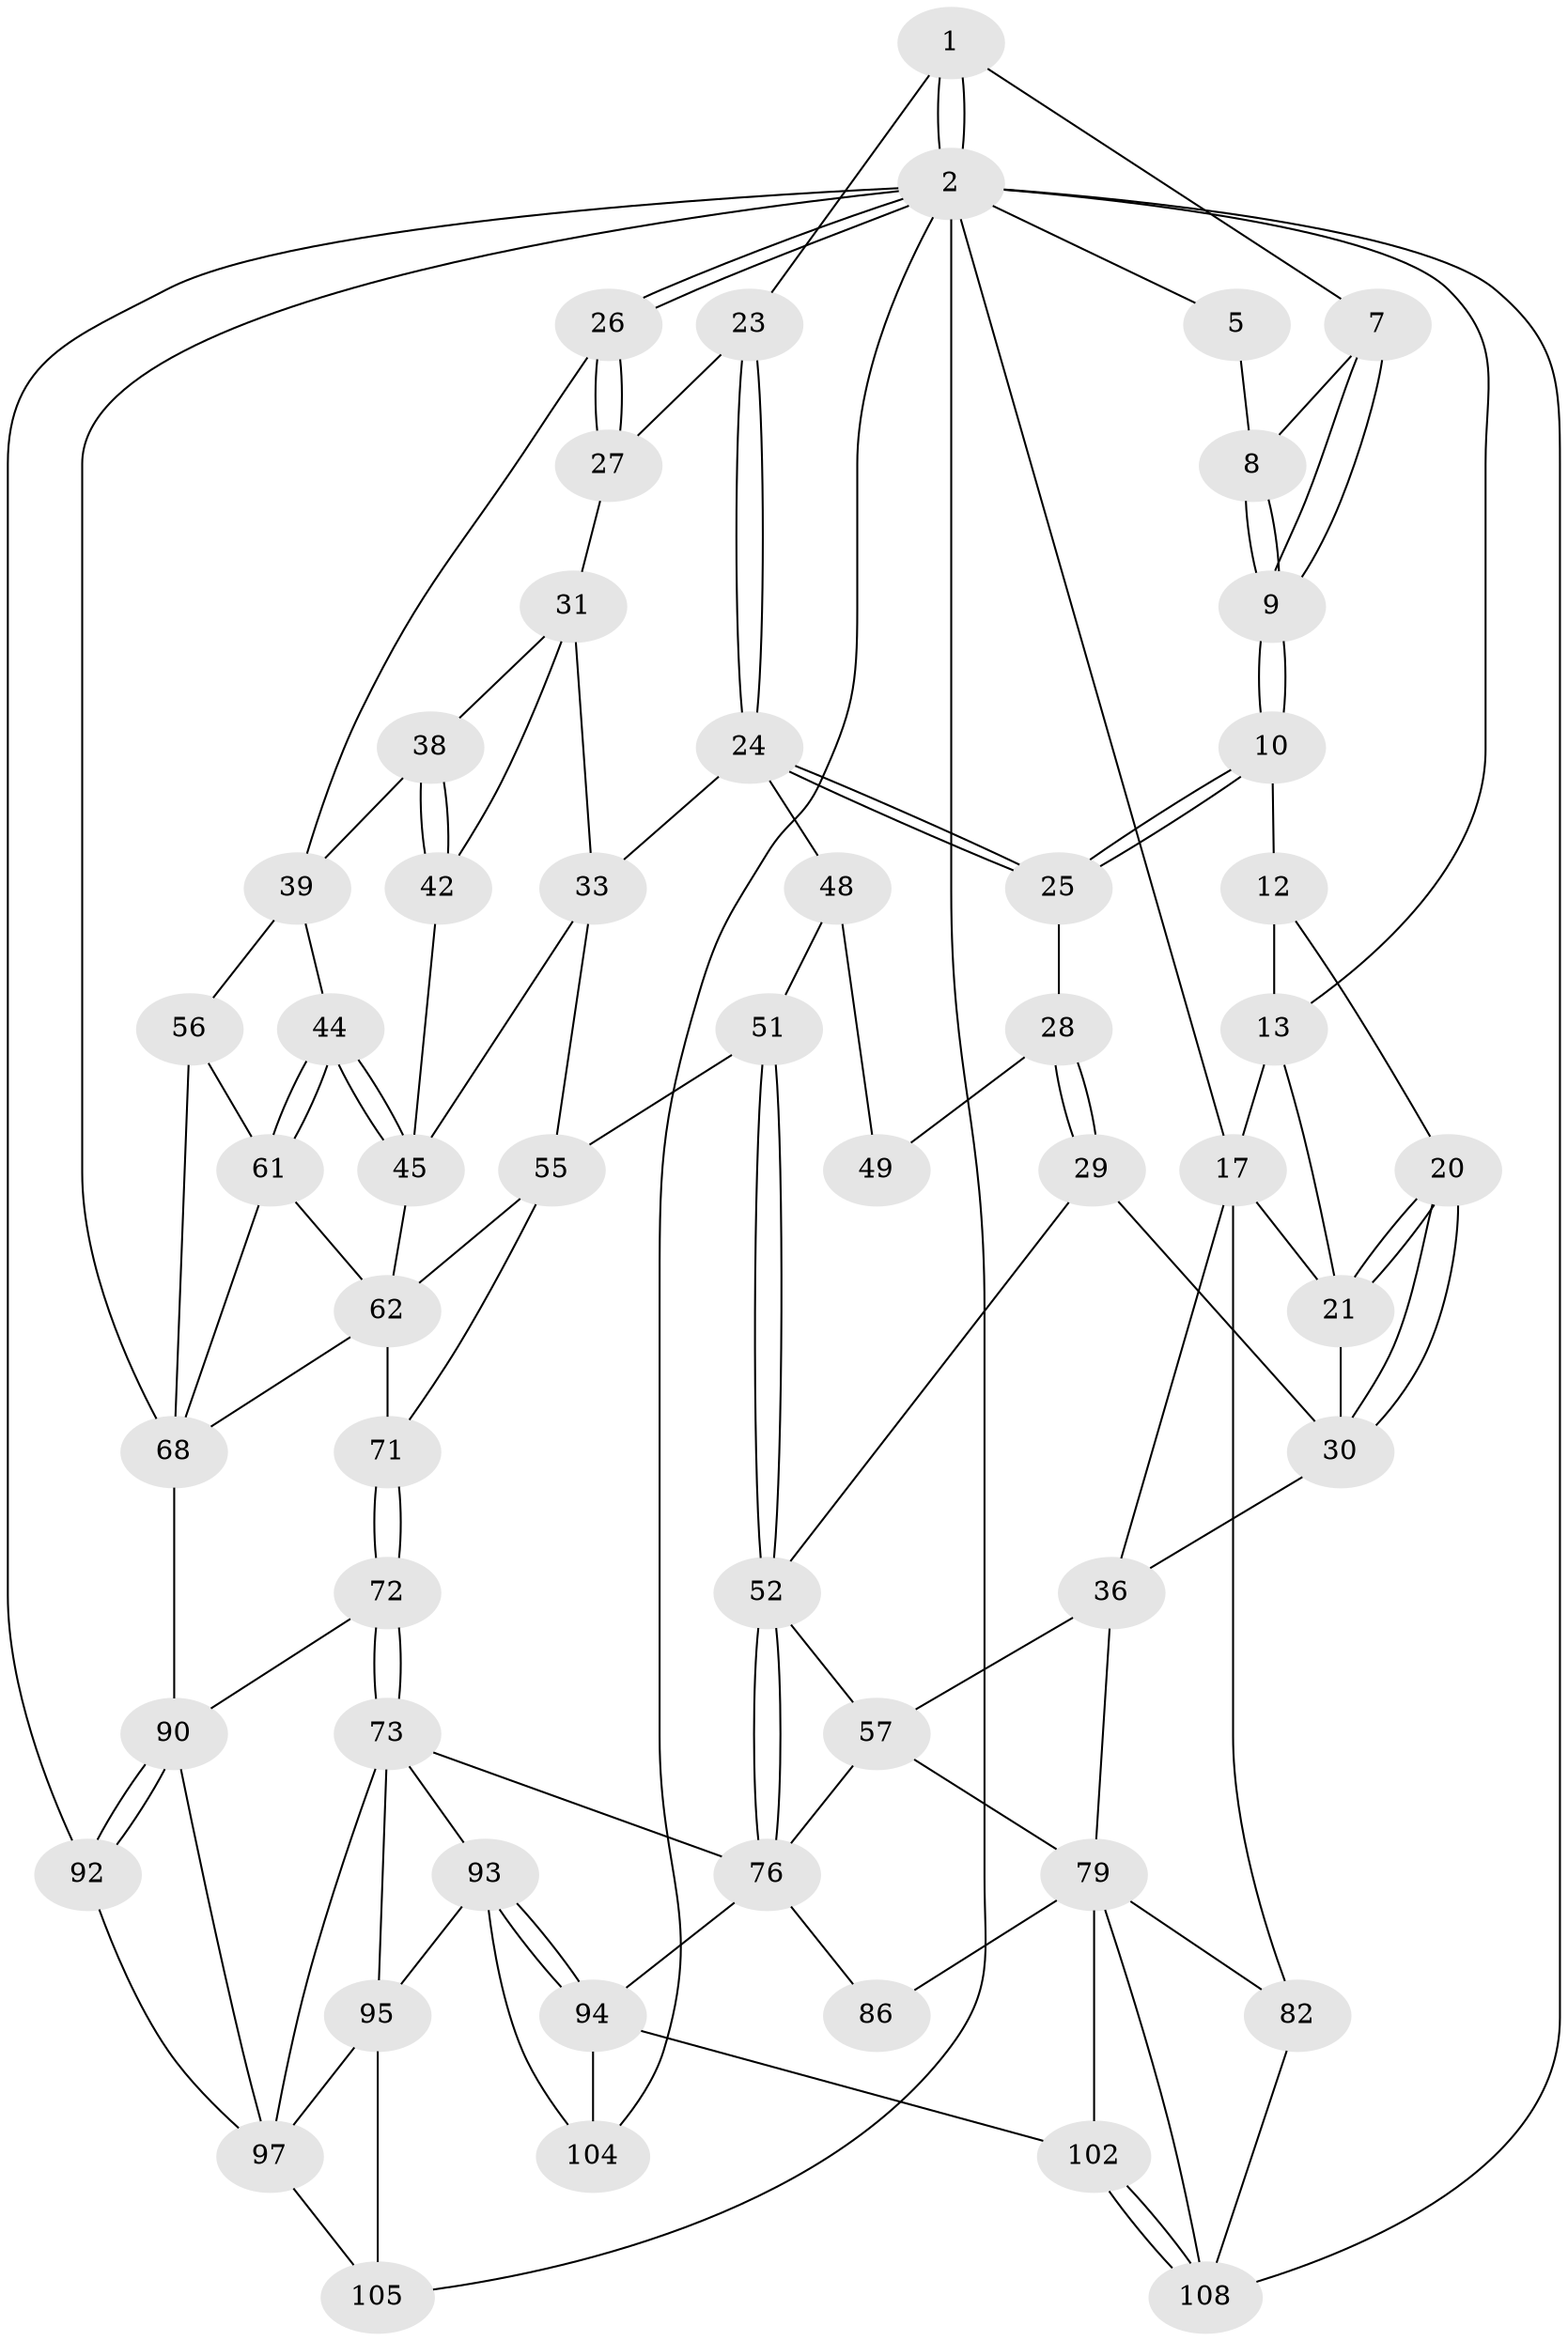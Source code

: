 // original degree distribution, {3: 0.01818181818181818, 6: 0.2636363636363636, 5: 0.43636363636363634, 4: 0.2818181818181818}
// Generated by graph-tools (version 1.1) at 2025/17/03/09/25 04:17:17]
// undirected, 55 vertices, 123 edges
graph export_dot {
graph [start="1"]
  node [color=gray90,style=filled];
  1 [pos="+0.6675169528867785+0",super="+6"];
  2 [pos="+1+0",super="+3+66"];
  5 [pos="+0.3875931770528941+0"];
  7 [pos="+0.5479558887805753+0.0715619446778835"];
  8 [pos="+0.4488643243949474+0"];
  9 [pos="+0.4910360387252536+0.10898860677891711"];
  10 [pos="+0.4826783901731997+0.1352897464356661",super="+11"];
  12 [pos="+0.37619685177887874+0.07945234015211361",super="+15"];
  13 [pos="+0.34880373283592325+0.0553701836260058",super="+14"];
  17 [pos="+0+0",super="+18+37"];
  20 [pos="+0.3520330744449311+0.2538963700828924"];
  21 [pos="+0.2719347023455878+0.16256760607135098",super="+22"];
  23 [pos="+0.6764105196897192+0.1171795227247191"];
  24 [pos="+0.6150074188919724+0.19663165528777546",super="+34"];
  25 [pos="+0.5308779929984838+0.19076813258513103"];
  26 [pos="+1+0"];
  27 [pos="+0.7504786042673908+0.14141463575976917"];
  28 [pos="+0.5064926122367771+0.22298382616755036"];
  29 [pos="+0.3917084640199657+0.3164719920061361"];
  30 [pos="+0.3544588746056439+0.27036812807850136",super="+35"];
  31 [pos="+0.7819020668118303+0.18616835648546295",super="+32"];
  33 [pos="+0.6658170966909254+0.3034164466767202",super="+54"];
  36 [pos="+0.019013896636365+0.36846160204781137",super="+59"];
  38 [pos="+0.8023659420221733+0.19921365052290785"];
  39 [pos="+0.8097916610450141+0.2024817681099082",super="+43+40"];
  42 [pos="+0.7489743806468987+0.35865021555305937"];
  44 [pos="+0.8342889220314241+0.3886920923374534"];
  45 [pos="+0.788731580968786+0.38460313771698945",super="+46"];
  48 [pos="+0.6317095866174197+0.2910776206857755",super="+50"];
  49 [pos="+0.5288467873222588+0.2827600461433195"];
  51 [pos="+0.48363492355163507+0.43839148691706464"];
  52 [pos="+0.4775631666715249+0.43911398849499117",super="+53"];
  55 [pos="+0.5987103834818187+0.484041188551361",super="+63"];
  56 [pos="+1+0.18003589425934488",super="+60"];
  57 [pos="+0.2941361975366897+0.47125446099852764",super="+58"];
  61 [pos="+0.8747171500654887+0.4482803614117067",super="+64"];
  62 [pos="+0.7494336862780141+0.45118226868087397",super="+65"];
  68 [pos="+1+0.6634847518912933",super="+69"];
  71 [pos="+0.6831165543876974+0.6261296949306516"];
  72 [pos="+0.6583056449656581+0.6819116061702368"];
  73 [pos="+0.6182698010979829+0.7087676688113316",super="+74"];
  76 [pos="+0.4564949381345929+0.6818476985246071",super="+77"];
  79 [pos="+0.12705597827743934+0.6833093158263822",super="+84+80"];
  82 [pos="+0.059818368682335206+0.7920299025170849"];
  86 [pos="+0.2916065590625836+0.7422359682317067"];
  90 [pos="+0.8280091035142695+0.7572570453365088",super="+91"];
  92 [pos="+0.9341600253500112+0.9455774406628873"];
  93 [pos="+0.4677821134058508+0.8368906849189354",super="+96"];
  94 [pos="+0.34182440540737485+0.8792050619065064",super="+101"];
  95 [pos="+0.5113979006193909+0.8827593851734941",super="+100"];
  97 [pos="+0.7610522343404048+0.8346591979703576",super="+99+98"];
  102 [pos="+0.3349934586856016+0.9371567234628978"];
  104 [pos="+0.4843613173178726+0.8966439307526468"];
  105 [pos="+0.6275907977349926+0.9347954561799231"];
  108 [pos="+0.3248765366047219+1",super="+109"];
  1 -- 2;
  1 -- 2;
  1 -- 7;
  1 -- 23;
  2 -- 26;
  2 -- 26;
  2 -- 5;
  2 -- 17 [weight=2];
  2 -- 108;
  2 -- 68;
  2 -- 104;
  2 -- 105;
  2 -- 92;
  2 -- 13;
  5 -- 8;
  7 -- 8;
  7 -- 9;
  7 -- 9;
  8 -- 9;
  8 -- 9;
  9 -- 10;
  9 -- 10;
  10 -- 25;
  10 -- 25;
  10 -- 12 [weight=2];
  12 -- 13 [weight=2];
  12 -- 20;
  13 -- 21;
  13 -- 17;
  17 -- 21;
  17 -- 36;
  17 -- 82;
  20 -- 21;
  20 -- 21;
  20 -- 30;
  20 -- 30;
  21 -- 30;
  23 -- 24;
  23 -- 24;
  23 -- 27;
  24 -- 25;
  24 -- 25;
  24 -- 33;
  24 -- 48;
  25 -- 28;
  26 -- 27;
  26 -- 27;
  26 -- 39;
  27 -- 31;
  28 -- 29;
  28 -- 29;
  28 -- 49;
  29 -- 30;
  29 -- 52;
  30 -- 36;
  31 -- 38;
  31 -- 33;
  31 -- 42;
  33 -- 55;
  33 -- 45;
  36 -- 79;
  36 -- 57;
  38 -- 39;
  38 -- 42;
  38 -- 42;
  39 -- 56 [weight=2];
  39 -- 44;
  42 -- 45;
  44 -- 45;
  44 -- 45;
  44 -- 61;
  44 -- 61;
  45 -- 62;
  48 -- 49 [weight=2];
  48 -- 51;
  51 -- 52;
  51 -- 52;
  51 -- 55;
  52 -- 76;
  52 -- 76;
  52 -- 57;
  55 -- 71;
  55 -- 62;
  56 -- 68;
  56 -- 61;
  57 -- 76;
  57 -- 79;
  61 -- 62;
  61 -- 68;
  62 -- 71;
  62 -- 68;
  68 -- 90;
  71 -- 72;
  71 -- 72;
  72 -- 73;
  72 -- 73;
  72 -- 90;
  73 -- 97;
  73 -- 76;
  73 -- 93;
  73 -- 95;
  76 -- 94;
  76 -- 86;
  79 -- 86 [weight=2];
  79 -- 82;
  79 -- 102;
  79 -- 108;
  82 -- 108;
  90 -- 92;
  90 -- 92;
  90 -- 97;
  92 -- 97;
  93 -- 94;
  93 -- 94;
  93 -- 104;
  93 -- 95;
  94 -- 104;
  94 -- 102;
  95 -- 97;
  95 -- 105;
  97 -- 105;
  102 -- 108;
  102 -- 108;
}
